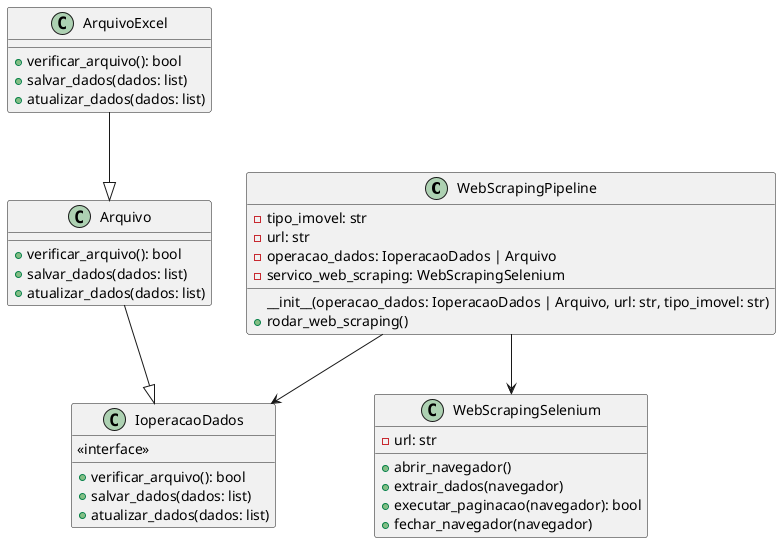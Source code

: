 @startuml

class WebScrapingPipeline {
    -tipo_imovel: str
    -url: str
    -operacao_dados: IoperacaoDados | Arquivo
    -servico_web_scraping: WebScrapingSelenium
    __init__(operacao_dados: IoperacaoDados | Arquivo, url: str, tipo_imovel: str)
    +rodar_web_scraping()
}

class IoperacaoDados {
    <<interface>>
    +verificar_arquivo(): bool
    +salvar_dados(dados: list)
    +atualizar_dados(dados: list)
}

class Arquivo {
    +verificar_arquivo(): bool
    +salvar_dados(dados: list)
    +atualizar_dados(dados: list)
}

class ArquivoExcel {
    +verificar_arquivo(): bool
    +salvar_dados(dados: list)
    +atualizar_dados(dados: list)
}

ArquivoExcel --|> Arquivo
Arquivo --|> IoperacaoDados

class WebScrapingSelenium {
    -url: str
    +abrir_navegador()
    +extrair_dados(navegador)
    +executar_paginacao(navegador): bool
    +fechar_navegador(navegador)
}

WebScrapingPipeline --> IoperacaoDados
WebScrapingPipeline --> WebScrapingSelenium

@enduml